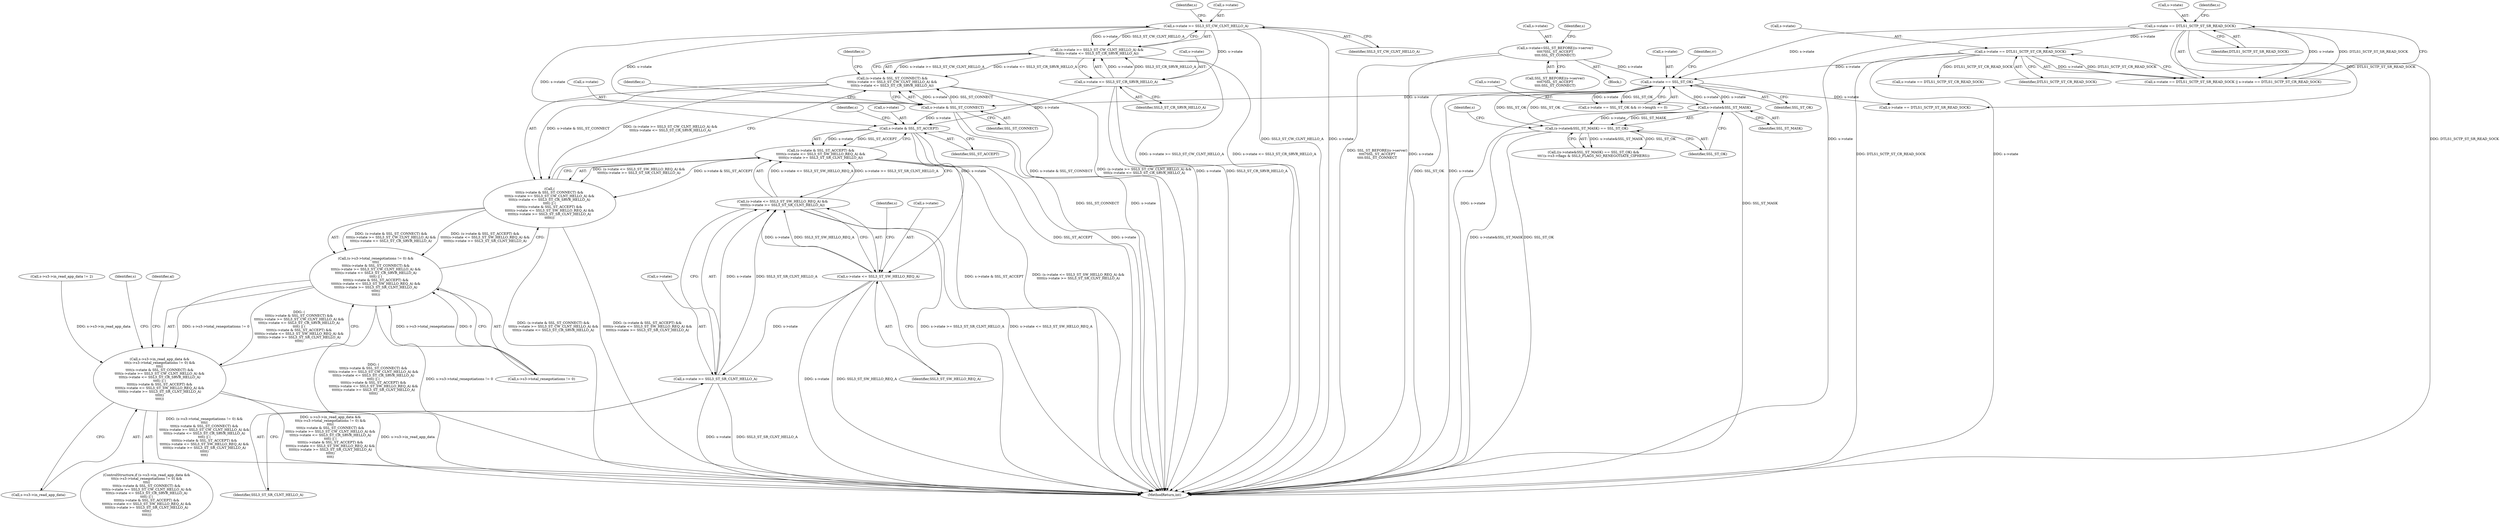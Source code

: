 digraph "0_openssl_103b171d8fc282ef435f8de9afbf7782e312961f_3@pointer" {
"1001651" [label="(Call,s->state >= SSL3_ST_CW_CLNT_HELLO_A)"];
"1001645" [label="(Call,s->state & SSL_ST_CONNECT)"];
"1000294" [label="(Call,s->state == SSL_ST_OK)"];
"1001496" [label="(Call,s->state&SSL_ST_MASK)"];
"1001511" [label="(Call,s->state=SSL_ST_BEFORE|(s->server)\n\t\t\t\t?SSL_ST_ACCEPT\n\t\t\t\t:SSL_ST_CONNECT)"];
"1000239" [label="(Call,s->state == DTLS1_SCTP_ST_SR_READ_SOCK)"];
"1000244" [label="(Call,s->state == DTLS1_SCTP_ST_CR_READ_SOCK)"];
"1001495" [label="(Call,(s->state&SSL_ST_MASK) == SSL_ST_OK)"];
"1001650" [label="(Call,(s->state >= SSL3_ST_CW_CLNT_HELLO_A) &&\n\t\t\t\t(s->state <= SSL3_ST_CR_SRVR_HELLO_A))"];
"1001644" [label="(Call,(s->state & SSL_ST_CONNECT) &&\n\t\t\t\t(s->state >= SSL3_ST_CW_CLNT_HELLO_A) &&\n\t\t\t\t(s->state <= SSL3_ST_CR_SRVR_HELLO_A))"];
"1001643" [label="(Call,(\n\t\t\t\t(s->state & SSL_ST_CONNECT) &&\n\t\t\t\t(s->state >= SSL3_ST_CW_CLNT_HELLO_A) &&\n\t\t\t\t(s->state <= SSL3_ST_CR_SRVR_HELLO_A)\n\t\t\t\t) || (\n\t\t\t\t\t(s->state & SSL_ST_ACCEPT) &&\n\t\t\t\t\t(s->state <= SSL3_ST_SW_HELLO_REQ_A) &&\n\t\t\t\t\t(s->state >= SSL3_ST_SR_CLNT_HELLO_A)\n\t\t\t\t\t))"];
"1001635" [label="(Call,(s->s3->total_renegotiations != 0) &&\n\t\t\t((\n\t\t\t\t(s->state & SSL_ST_CONNECT) &&\n\t\t\t\t(s->state >= SSL3_ST_CW_CLNT_HELLO_A) &&\n\t\t\t\t(s->state <= SSL3_ST_CR_SRVR_HELLO_A)\n\t\t\t\t) || (\n\t\t\t\t\t(s->state & SSL_ST_ACCEPT) &&\n\t\t\t\t\t(s->state <= SSL3_ST_SW_HELLO_REQ_A) &&\n\t\t\t\t\t(s->state >= SSL3_ST_SR_CLNT_HELLO_A)\n\t\t\t\t\t)\n\t\t\t\t))"];
"1001629" [label="(Call,s->s3->in_read_app_data &&\n\t\t\t(s->s3->total_renegotiations != 0) &&\n\t\t\t((\n\t\t\t\t(s->state & SSL_ST_CONNECT) &&\n\t\t\t\t(s->state >= SSL3_ST_CW_CLNT_HELLO_A) &&\n\t\t\t\t(s->state <= SSL3_ST_CR_SRVR_HELLO_A)\n\t\t\t\t) || (\n\t\t\t\t\t(s->state & SSL_ST_ACCEPT) &&\n\t\t\t\t\t(s->state <= SSL3_ST_SW_HELLO_REQ_A) &&\n\t\t\t\t\t(s->state >= SSL3_ST_SR_CLNT_HELLO_A)\n\t\t\t\t\t)\n\t\t\t\t))"];
"1001656" [label="(Call,s->state <= SSL3_ST_CR_SRVR_HELLO_A)"];
"1001662" [label="(Call,s->state & SSL_ST_ACCEPT)"];
"1001661" [label="(Call,(s->state & SSL_ST_ACCEPT) &&\n\t\t\t\t\t(s->state <= SSL3_ST_SW_HELLO_REQ_A) &&\n\t\t\t\t\t(s->state >= SSL3_ST_SR_CLNT_HELLO_A))"];
"1001668" [label="(Call,s->state <= SSL3_ST_SW_HELLO_REQ_A)"];
"1001667" [label="(Call,(s->state <= SSL3_ST_SW_HELLO_REQ_A) &&\n\t\t\t\t\t(s->state >= SSL3_ST_SR_CLNT_HELLO_A))"];
"1001673" [label="(Call,s->state >= SSL3_ST_SR_CLNT_HELLO_A)"];
"1000294" [label="(Call,s->state == SSL_ST_OK)"];
"1001646" [label="(Call,s->state)"];
"1001661" [label="(Call,(s->state & SSL_ST_ACCEPT) &&\n\t\t\t\t\t(s->state <= SSL3_ST_SW_HELLO_REQ_A) &&\n\t\t\t\t\t(s->state >= SSL3_ST_SR_CLNT_HELLO_A))"];
"1001629" [label="(Call,s->s3->in_read_app_data &&\n\t\t\t(s->s3->total_renegotiations != 0) &&\n\t\t\t((\n\t\t\t\t(s->state & SSL_ST_CONNECT) &&\n\t\t\t\t(s->state >= SSL3_ST_CW_CLNT_HELLO_A) &&\n\t\t\t\t(s->state <= SSL3_ST_CR_SRVR_HELLO_A)\n\t\t\t\t) || (\n\t\t\t\t\t(s->state & SSL_ST_ACCEPT) &&\n\t\t\t\t\t(s->state <= SSL3_ST_SW_HELLO_REQ_A) &&\n\t\t\t\t\t(s->state >= SSL3_ST_SR_CLNT_HELLO_A)\n\t\t\t\t\t)\n\t\t\t\t))"];
"1001643" [label="(Call,(\n\t\t\t\t(s->state & SSL_ST_CONNECT) &&\n\t\t\t\t(s->state >= SSL3_ST_CW_CLNT_HELLO_A) &&\n\t\t\t\t(s->state <= SSL3_ST_CR_SRVR_HELLO_A)\n\t\t\t\t) || (\n\t\t\t\t\t(s->state & SSL_ST_ACCEPT) &&\n\t\t\t\t\t(s->state <= SSL3_ST_SW_HELLO_REQ_A) &&\n\t\t\t\t\t(s->state >= SSL3_ST_SR_CLNT_HELLO_A)\n\t\t\t\t\t))"];
"1000239" [label="(Call,s->state == DTLS1_SCTP_ST_SR_READ_SOCK)"];
"1001664" [label="(Identifier,s)"];
"1001653" [label="(Identifier,s)"];
"1001494" [label="(Call,((s->state&SSL_ST_MASK) == SSL_ST_OK) &&\n\t\t\t!(s->s3->flags & SSL3_FLAGS_NO_RENEGOTIATE_CIPHERS))"];
"1001628" [label="(ControlStructure,if (s->s3->in_read_app_data &&\n\t\t\t(s->s3->total_renegotiations != 0) &&\n\t\t\t((\n\t\t\t\t(s->state & SSL_ST_CONNECT) &&\n\t\t\t\t(s->state >= SSL3_ST_CW_CLNT_HELLO_A) &&\n\t\t\t\t(s->state <= SSL3_ST_CR_SRVR_HELLO_A)\n\t\t\t\t) || (\n\t\t\t\t\t(s->state & SSL_ST_ACCEPT) &&\n\t\t\t\t\t(s->state <= SSL3_ST_SW_HELLO_REQ_A) &&\n\t\t\t\t\t(s->state >= SSL3_ST_SR_CLNT_HELLO_A)\n\t\t\t\t\t)\n\t\t\t\t)))"];
"1001682" [label="(Identifier,s)"];
"1001692" [label="(Identifier,al)"];
"1001675" [label="(Identifier,s)"];
"1001511" [label="(Call,s->state=SSL_ST_BEFORE|(s->server)\n\t\t\t\t?SSL_ST_ACCEPT\n\t\t\t\t:SSL_ST_CONNECT)"];
"1001500" [label="(Identifier,SSL_ST_MASK)"];
"1001673" [label="(Call,s->state >= SSL3_ST_SR_CLNT_HELLO_A)"];
"1000584" [label="(Call,s->state == DTLS1_SCTP_ST_CR_READ_SOCK)"];
"1001651" [label="(Call,s->state >= SSL3_ST_CW_CLNT_HELLO_A)"];
"1000295" [label="(Call,s->state)"];
"1001630" [label="(Call,s->s3->in_read_app_data)"];
"1001525" [label="(Identifier,s)"];
"1001635" [label="(Call,(s->s3->total_renegotiations != 0) &&\n\t\t\t((\n\t\t\t\t(s->state & SSL_ST_CONNECT) &&\n\t\t\t\t(s->state >= SSL3_ST_CW_CLNT_HELLO_A) &&\n\t\t\t\t(s->state <= SSL3_ST_CR_SRVR_HELLO_A)\n\t\t\t\t) || (\n\t\t\t\t\t(s->state & SSL_ST_ACCEPT) &&\n\t\t\t\t\t(s->state <= SSL3_ST_SW_HELLO_REQ_A) &&\n\t\t\t\t\t(s->state >= SSL3_ST_SR_CLNT_HELLO_A)\n\t\t\t\t\t)\n\t\t\t\t))"];
"1001649" [label="(Identifier,SSL_ST_CONNECT)"];
"1001515" [label="(Call,SSL_ST_BEFORE|(s->server)\n\t\t\t\t?SSL_ST_ACCEPT\n\t\t\t\t:SSL_ST_CONNECT)"];
"1000240" [label="(Call,s->state)"];
"1001663" [label="(Call,s->state)"];
"1001510" [label="(Block,)"];
"1001512" [label="(Call,s->state)"];
"1001636" [label="(Call,s->s3->total_renegotiations != 0)"];
"1001670" [label="(Identifier,s)"];
"1000248" [label="(Identifier,DTLS1_SCTP_ST_CR_READ_SOCK)"];
"1001674" [label="(Call,s->state)"];
"1001707" [label="(MethodReturn,int)"];
"1001666" [label="(Identifier,SSL_ST_ACCEPT)"];
"1000244" [label="(Call,s->state == DTLS1_SCTP_ST_CR_READ_SOCK)"];
"1000249" [label="(Call,s->s3->in_read_app_data != 2)"];
"1001658" [label="(Identifier,s)"];
"1001672" [label="(Identifier,SSL3_ST_SW_HELLO_REQ_A)"];
"1001506" [label="(Identifier,s)"];
"1000301" [label="(Identifier,rr)"];
"1001669" [label="(Call,s->state)"];
"1000579" [label="(Call,s->state == DTLS1_SCTP_ST_SR_READ_SOCK)"];
"1001495" [label="(Call,(s->state&SSL_ST_MASK) == SSL_ST_OK)"];
"1001501" [label="(Identifier,SSL_ST_OK)"];
"1000245" [label="(Call,s->state)"];
"1001662" [label="(Call,s->state & SSL_ST_ACCEPT)"];
"1000298" [label="(Identifier,SSL_ST_OK)"];
"1001667" [label="(Call,(s->state <= SSL3_ST_SW_HELLO_REQ_A) &&\n\t\t\t\t\t(s->state >= SSL3_ST_SR_CLNT_HELLO_A))"];
"1000238" [label="(Call,s->state == DTLS1_SCTP_ST_SR_READ_SOCK || s->state == DTLS1_SCTP_ST_CR_READ_SOCK)"];
"1001496" [label="(Call,s->state&SSL_ST_MASK)"];
"1001644" [label="(Call,(s->state & SSL_ST_CONNECT) &&\n\t\t\t\t(s->state >= SSL3_ST_CW_CLNT_HELLO_A) &&\n\t\t\t\t(s->state <= SSL3_ST_CR_SRVR_HELLO_A))"];
"1001655" [label="(Identifier,SSL3_ST_CW_CLNT_HELLO_A)"];
"1001645" [label="(Call,s->state & SSL_ST_CONNECT)"];
"1000293" [label="(Call,s->state == SSL_ST_OK && rr->length == 0)"];
"1000243" [label="(Identifier,DTLS1_SCTP_ST_SR_READ_SOCK)"];
"1001677" [label="(Identifier,SSL3_ST_SR_CLNT_HELLO_A)"];
"1001650" [label="(Call,(s->state >= SSL3_ST_CW_CLNT_HELLO_A) &&\n\t\t\t\t(s->state <= SSL3_ST_CR_SRVR_HELLO_A))"];
"1000246" [label="(Identifier,s)"];
"1001656" [label="(Call,s->state <= SSL3_ST_CR_SRVR_HELLO_A)"];
"1001652" [label="(Call,s->state)"];
"1001660" [label="(Identifier,SSL3_ST_CR_SRVR_HELLO_A)"];
"1001668" [label="(Call,s->state <= SSL3_ST_SW_HELLO_REQ_A)"];
"1001497" [label="(Call,s->state)"];
"1001657" [label="(Call,s->state)"];
"1001651" -> "1001650"  [label="AST: "];
"1001651" -> "1001655"  [label="CFG: "];
"1001652" -> "1001651"  [label="AST: "];
"1001655" -> "1001651"  [label="AST: "];
"1001658" -> "1001651"  [label="CFG: "];
"1001650" -> "1001651"  [label="CFG: "];
"1001651" -> "1001707"  [label="DDG: SSL3_ST_CW_CLNT_HELLO_A"];
"1001651" -> "1001707"  [label="DDG: s->state"];
"1001651" -> "1001650"  [label="DDG: s->state"];
"1001651" -> "1001650"  [label="DDG: SSL3_ST_CW_CLNT_HELLO_A"];
"1001645" -> "1001651"  [label="DDG: s->state"];
"1001651" -> "1001656"  [label="DDG: s->state"];
"1001651" -> "1001662"  [label="DDG: s->state"];
"1001645" -> "1001644"  [label="AST: "];
"1001645" -> "1001649"  [label="CFG: "];
"1001646" -> "1001645"  [label="AST: "];
"1001649" -> "1001645"  [label="AST: "];
"1001653" -> "1001645"  [label="CFG: "];
"1001644" -> "1001645"  [label="CFG: "];
"1001645" -> "1001707"  [label="DDG: SSL_ST_CONNECT"];
"1001645" -> "1001707"  [label="DDG: s->state"];
"1001645" -> "1001644"  [label="DDG: s->state"];
"1001645" -> "1001644"  [label="DDG: SSL_ST_CONNECT"];
"1000294" -> "1001645"  [label="DDG: s->state"];
"1001645" -> "1001662"  [label="DDG: s->state"];
"1000294" -> "1000293"  [label="AST: "];
"1000294" -> "1000298"  [label="CFG: "];
"1000295" -> "1000294"  [label="AST: "];
"1000298" -> "1000294"  [label="AST: "];
"1000301" -> "1000294"  [label="CFG: "];
"1000293" -> "1000294"  [label="CFG: "];
"1000294" -> "1001707"  [label="DDG: SSL_ST_OK"];
"1000294" -> "1001707"  [label="DDG: s->state"];
"1000294" -> "1000293"  [label="DDG: s->state"];
"1000294" -> "1000293"  [label="DDG: SSL_ST_OK"];
"1001496" -> "1000294"  [label="DDG: s->state"];
"1001511" -> "1000294"  [label="DDG: s->state"];
"1000239" -> "1000294"  [label="DDG: s->state"];
"1000244" -> "1000294"  [label="DDG: s->state"];
"1001495" -> "1000294"  [label="DDG: SSL_ST_OK"];
"1000294" -> "1000579"  [label="DDG: s->state"];
"1000294" -> "1001496"  [label="DDG: s->state"];
"1000294" -> "1001495"  [label="DDG: SSL_ST_OK"];
"1001496" -> "1001495"  [label="AST: "];
"1001496" -> "1001500"  [label="CFG: "];
"1001497" -> "1001496"  [label="AST: "];
"1001500" -> "1001496"  [label="AST: "];
"1001501" -> "1001496"  [label="CFG: "];
"1001496" -> "1001707"  [label="DDG: s->state"];
"1001496" -> "1001707"  [label="DDG: SSL_ST_MASK"];
"1001496" -> "1001495"  [label="DDG: s->state"];
"1001496" -> "1001495"  [label="DDG: SSL_ST_MASK"];
"1001511" -> "1001510"  [label="AST: "];
"1001511" -> "1001515"  [label="CFG: "];
"1001512" -> "1001511"  [label="AST: "];
"1001515" -> "1001511"  [label="AST: "];
"1001525" -> "1001511"  [label="CFG: "];
"1001511" -> "1001707"  [label="DDG: s->state"];
"1001511" -> "1001707"  [label="DDG: SSL_ST_BEFORE|(s->server)\n\t\t\t\t?SSL_ST_ACCEPT\n\t\t\t\t:SSL_ST_CONNECT"];
"1000239" -> "1000238"  [label="AST: "];
"1000239" -> "1000243"  [label="CFG: "];
"1000240" -> "1000239"  [label="AST: "];
"1000243" -> "1000239"  [label="AST: "];
"1000246" -> "1000239"  [label="CFG: "];
"1000238" -> "1000239"  [label="CFG: "];
"1000239" -> "1001707"  [label="DDG: s->state"];
"1000239" -> "1001707"  [label="DDG: DTLS1_SCTP_ST_SR_READ_SOCK"];
"1000239" -> "1000238"  [label="DDG: s->state"];
"1000239" -> "1000238"  [label="DDG: DTLS1_SCTP_ST_SR_READ_SOCK"];
"1000239" -> "1000244"  [label="DDG: s->state"];
"1000239" -> "1000579"  [label="DDG: DTLS1_SCTP_ST_SR_READ_SOCK"];
"1000244" -> "1000238"  [label="AST: "];
"1000244" -> "1000248"  [label="CFG: "];
"1000245" -> "1000244"  [label="AST: "];
"1000248" -> "1000244"  [label="AST: "];
"1000238" -> "1000244"  [label="CFG: "];
"1000244" -> "1001707"  [label="DDG: DTLS1_SCTP_ST_CR_READ_SOCK"];
"1000244" -> "1001707"  [label="DDG: s->state"];
"1000244" -> "1000238"  [label="DDG: s->state"];
"1000244" -> "1000238"  [label="DDG: DTLS1_SCTP_ST_CR_READ_SOCK"];
"1000244" -> "1000584"  [label="DDG: DTLS1_SCTP_ST_CR_READ_SOCK"];
"1001495" -> "1001494"  [label="AST: "];
"1001495" -> "1001501"  [label="CFG: "];
"1001501" -> "1001495"  [label="AST: "];
"1001506" -> "1001495"  [label="CFG: "];
"1001494" -> "1001495"  [label="CFG: "];
"1001495" -> "1001707"  [label="DDG: s->state&SSL_ST_MASK"];
"1001495" -> "1001707"  [label="DDG: SSL_ST_OK"];
"1001495" -> "1001494"  [label="DDG: s->state&SSL_ST_MASK"];
"1001495" -> "1001494"  [label="DDG: SSL_ST_OK"];
"1001650" -> "1001644"  [label="AST: "];
"1001650" -> "1001656"  [label="CFG: "];
"1001656" -> "1001650"  [label="AST: "];
"1001644" -> "1001650"  [label="CFG: "];
"1001650" -> "1001707"  [label="DDG: s->state >= SSL3_ST_CW_CLNT_HELLO_A"];
"1001650" -> "1001707"  [label="DDG: s->state <= SSL3_ST_CR_SRVR_HELLO_A"];
"1001650" -> "1001644"  [label="DDG: s->state >= SSL3_ST_CW_CLNT_HELLO_A"];
"1001650" -> "1001644"  [label="DDG: s->state <= SSL3_ST_CR_SRVR_HELLO_A"];
"1001656" -> "1001650"  [label="DDG: s->state"];
"1001656" -> "1001650"  [label="DDG: SSL3_ST_CR_SRVR_HELLO_A"];
"1001644" -> "1001643"  [label="AST: "];
"1001664" -> "1001644"  [label="CFG: "];
"1001643" -> "1001644"  [label="CFG: "];
"1001644" -> "1001707"  [label="DDG: s->state & SSL_ST_CONNECT"];
"1001644" -> "1001707"  [label="DDG: (s->state >= SSL3_ST_CW_CLNT_HELLO_A) &&\n\t\t\t\t(s->state <= SSL3_ST_CR_SRVR_HELLO_A)"];
"1001644" -> "1001643"  [label="DDG: s->state & SSL_ST_CONNECT"];
"1001644" -> "1001643"  [label="DDG: (s->state >= SSL3_ST_CW_CLNT_HELLO_A) &&\n\t\t\t\t(s->state <= SSL3_ST_CR_SRVR_HELLO_A)"];
"1001643" -> "1001635"  [label="AST: "];
"1001643" -> "1001661"  [label="CFG: "];
"1001661" -> "1001643"  [label="AST: "];
"1001635" -> "1001643"  [label="CFG: "];
"1001643" -> "1001707"  [label="DDG: (s->state & SSL_ST_CONNECT) &&\n\t\t\t\t(s->state >= SSL3_ST_CW_CLNT_HELLO_A) &&\n\t\t\t\t(s->state <= SSL3_ST_CR_SRVR_HELLO_A)"];
"1001643" -> "1001707"  [label="DDG: (s->state & SSL_ST_ACCEPT) &&\n\t\t\t\t\t(s->state <= SSL3_ST_SW_HELLO_REQ_A) &&\n\t\t\t\t\t(s->state >= SSL3_ST_SR_CLNT_HELLO_A)"];
"1001643" -> "1001635"  [label="DDG: (s->state & SSL_ST_CONNECT) &&\n\t\t\t\t(s->state >= SSL3_ST_CW_CLNT_HELLO_A) &&\n\t\t\t\t(s->state <= SSL3_ST_CR_SRVR_HELLO_A)"];
"1001643" -> "1001635"  [label="DDG: (s->state & SSL_ST_ACCEPT) &&\n\t\t\t\t\t(s->state <= SSL3_ST_SW_HELLO_REQ_A) &&\n\t\t\t\t\t(s->state >= SSL3_ST_SR_CLNT_HELLO_A)"];
"1001661" -> "1001643"  [label="DDG: s->state & SSL_ST_ACCEPT"];
"1001661" -> "1001643"  [label="DDG: (s->state <= SSL3_ST_SW_HELLO_REQ_A) &&\n\t\t\t\t\t(s->state >= SSL3_ST_SR_CLNT_HELLO_A)"];
"1001635" -> "1001629"  [label="AST: "];
"1001635" -> "1001636"  [label="CFG: "];
"1001636" -> "1001635"  [label="AST: "];
"1001629" -> "1001635"  [label="CFG: "];
"1001635" -> "1001707"  [label="DDG: (\n\t\t\t\t(s->state & SSL_ST_CONNECT) &&\n\t\t\t\t(s->state >= SSL3_ST_CW_CLNT_HELLO_A) &&\n\t\t\t\t(s->state <= SSL3_ST_CR_SRVR_HELLO_A)\n\t\t\t\t) || (\n\t\t\t\t\t(s->state & SSL_ST_ACCEPT) &&\n\t\t\t\t\t(s->state <= SSL3_ST_SW_HELLO_REQ_A) &&\n\t\t\t\t\t(s->state >= SSL3_ST_SR_CLNT_HELLO_A)\n\t\t\t\t\t)"];
"1001635" -> "1001707"  [label="DDG: s->s3->total_renegotiations != 0"];
"1001635" -> "1001629"  [label="DDG: s->s3->total_renegotiations != 0"];
"1001635" -> "1001629"  [label="DDG: (\n\t\t\t\t(s->state & SSL_ST_CONNECT) &&\n\t\t\t\t(s->state >= SSL3_ST_CW_CLNT_HELLO_A) &&\n\t\t\t\t(s->state <= SSL3_ST_CR_SRVR_HELLO_A)\n\t\t\t\t) || (\n\t\t\t\t\t(s->state & SSL_ST_ACCEPT) &&\n\t\t\t\t\t(s->state <= SSL3_ST_SW_HELLO_REQ_A) &&\n\t\t\t\t\t(s->state >= SSL3_ST_SR_CLNT_HELLO_A)\n\t\t\t\t\t)"];
"1001636" -> "1001635"  [label="DDG: s->s3->total_renegotiations"];
"1001636" -> "1001635"  [label="DDG: 0"];
"1001629" -> "1001628"  [label="AST: "];
"1001629" -> "1001630"  [label="CFG: "];
"1001630" -> "1001629"  [label="AST: "];
"1001682" -> "1001629"  [label="CFG: "];
"1001692" -> "1001629"  [label="CFG: "];
"1001629" -> "1001707"  [label="DDG: (s->s3->total_renegotiations != 0) &&\n\t\t\t((\n\t\t\t\t(s->state & SSL_ST_CONNECT) &&\n\t\t\t\t(s->state >= SSL3_ST_CW_CLNT_HELLO_A) &&\n\t\t\t\t(s->state <= SSL3_ST_CR_SRVR_HELLO_A)\n\t\t\t\t) || (\n\t\t\t\t\t(s->state & SSL_ST_ACCEPT) &&\n\t\t\t\t\t(s->state <= SSL3_ST_SW_HELLO_REQ_A) &&\n\t\t\t\t\t(s->state >= SSL3_ST_SR_CLNT_HELLO_A)\n\t\t\t\t\t)\n\t\t\t\t)"];
"1001629" -> "1001707"  [label="DDG: s->s3->in_read_app_data &&\n\t\t\t(s->s3->total_renegotiations != 0) &&\n\t\t\t((\n\t\t\t\t(s->state & SSL_ST_CONNECT) &&\n\t\t\t\t(s->state >= SSL3_ST_CW_CLNT_HELLO_A) &&\n\t\t\t\t(s->state <= SSL3_ST_CR_SRVR_HELLO_A)\n\t\t\t\t) || (\n\t\t\t\t\t(s->state & SSL_ST_ACCEPT) &&\n\t\t\t\t\t(s->state <= SSL3_ST_SW_HELLO_REQ_A) &&\n\t\t\t\t\t(s->state >= SSL3_ST_SR_CLNT_HELLO_A)\n\t\t\t\t\t)\n\t\t\t\t)"];
"1001629" -> "1001707"  [label="DDG: s->s3->in_read_app_data"];
"1000249" -> "1001629"  [label="DDG: s->s3->in_read_app_data"];
"1001656" -> "1001660"  [label="CFG: "];
"1001657" -> "1001656"  [label="AST: "];
"1001660" -> "1001656"  [label="AST: "];
"1001656" -> "1001707"  [label="DDG: SSL3_ST_CR_SRVR_HELLO_A"];
"1001656" -> "1001707"  [label="DDG: s->state"];
"1001656" -> "1001662"  [label="DDG: s->state"];
"1001662" -> "1001661"  [label="AST: "];
"1001662" -> "1001666"  [label="CFG: "];
"1001663" -> "1001662"  [label="AST: "];
"1001666" -> "1001662"  [label="AST: "];
"1001670" -> "1001662"  [label="CFG: "];
"1001661" -> "1001662"  [label="CFG: "];
"1001662" -> "1001707"  [label="DDG: SSL_ST_ACCEPT"];
"1001662" -> "1001707"  [label="DDG: s->state"];
"1001662" -> "1001661"  [label="DDG: s->state"];
"1001662" -> "1001661"  [label="DDG: SSL_ST_ACCEPT"];
"1001662" -> "1001668"  [label="DDG: s->state"];
"1001661" -> "1001667"  [label="CFG: "];
"1001667" -> "1001661"  [label="AST: "];
"1001661" -> "1001707"  [label="DDG: s->state & SSL_ST_ACCEPT"];
"1001661" -> "1001707"  [label="DDG: (s->state <= SSL3_ST_SW_HELLO_REQ_A) &&\n\t\t\t\t\t(s->state >= SSL3_ST_SR_CLNT_HELLO_A)"];
"1001667" -> "1001661"  [label="DDG: s->state <= SSL3_ST_SW_HELLO_REQ_A"];
"1001667" -> "1001661"  [label="DDG: s->state >= SSL3_ST_SR_CLNT_HELLO_A"];
"1001668" -> "1001667"  [label="AST: "];
"1001668" -> "1001672"  [label="CFG: "];
"1001669" -> "1001668"  [label="AST: "];
"1001672" -> "1001668"  [label="AST: "];
"1001675" -> "1001668"  [label="CFG: "];
"1001667" -> "1001668"  [label="CFG: "];
"1001668" -> "1001707"  [label="DDG: s->state"];
"1001668" -> "1001707"  [label="DDG: SSL3_ST_SW_HELLO_REQ_A"];
"1001668" -> "1001667"  [label="DDG: s->state"];
"1001668" -> "1001667"  [label="DDG: SSL3_ST_SW_HELLO_REQ_A"];
"1001668" -> "1001673"  [label="DDG: s->state"];
"1001667" -> "1001673"  [label="CFG: "];
"1001673" -> "1001667"  [label="AST: "];
"1001667" -> "1001707"  [label="DDG: s->state >= SSL3_ST_SR_CLNT_HELLO_A"];
"1001667" -> "1001707"  [label="DDG: s->state <= SSL3_ST_SW_HELLO_REQ_A"];
"1001673" -> "1001667"  [label="DDG: s->state"];
"1001673" -> "1001667"  [label="DDG: SSL3_ST_SR_CLNT_HELLO_A"];
"1001673" -> "1001677"  [label="CFG: "];
"1001674" -> "1001673"  [label="AST: "];
"1001677" -> "1001673"  [label="AST: "];
"1001673" -> "1001707"  [label="DDG: s->state"];
"1001673" -> "1001707"  [label="DDG: SSL3_ST_SR_CLNT_HELLO_A"];
}
